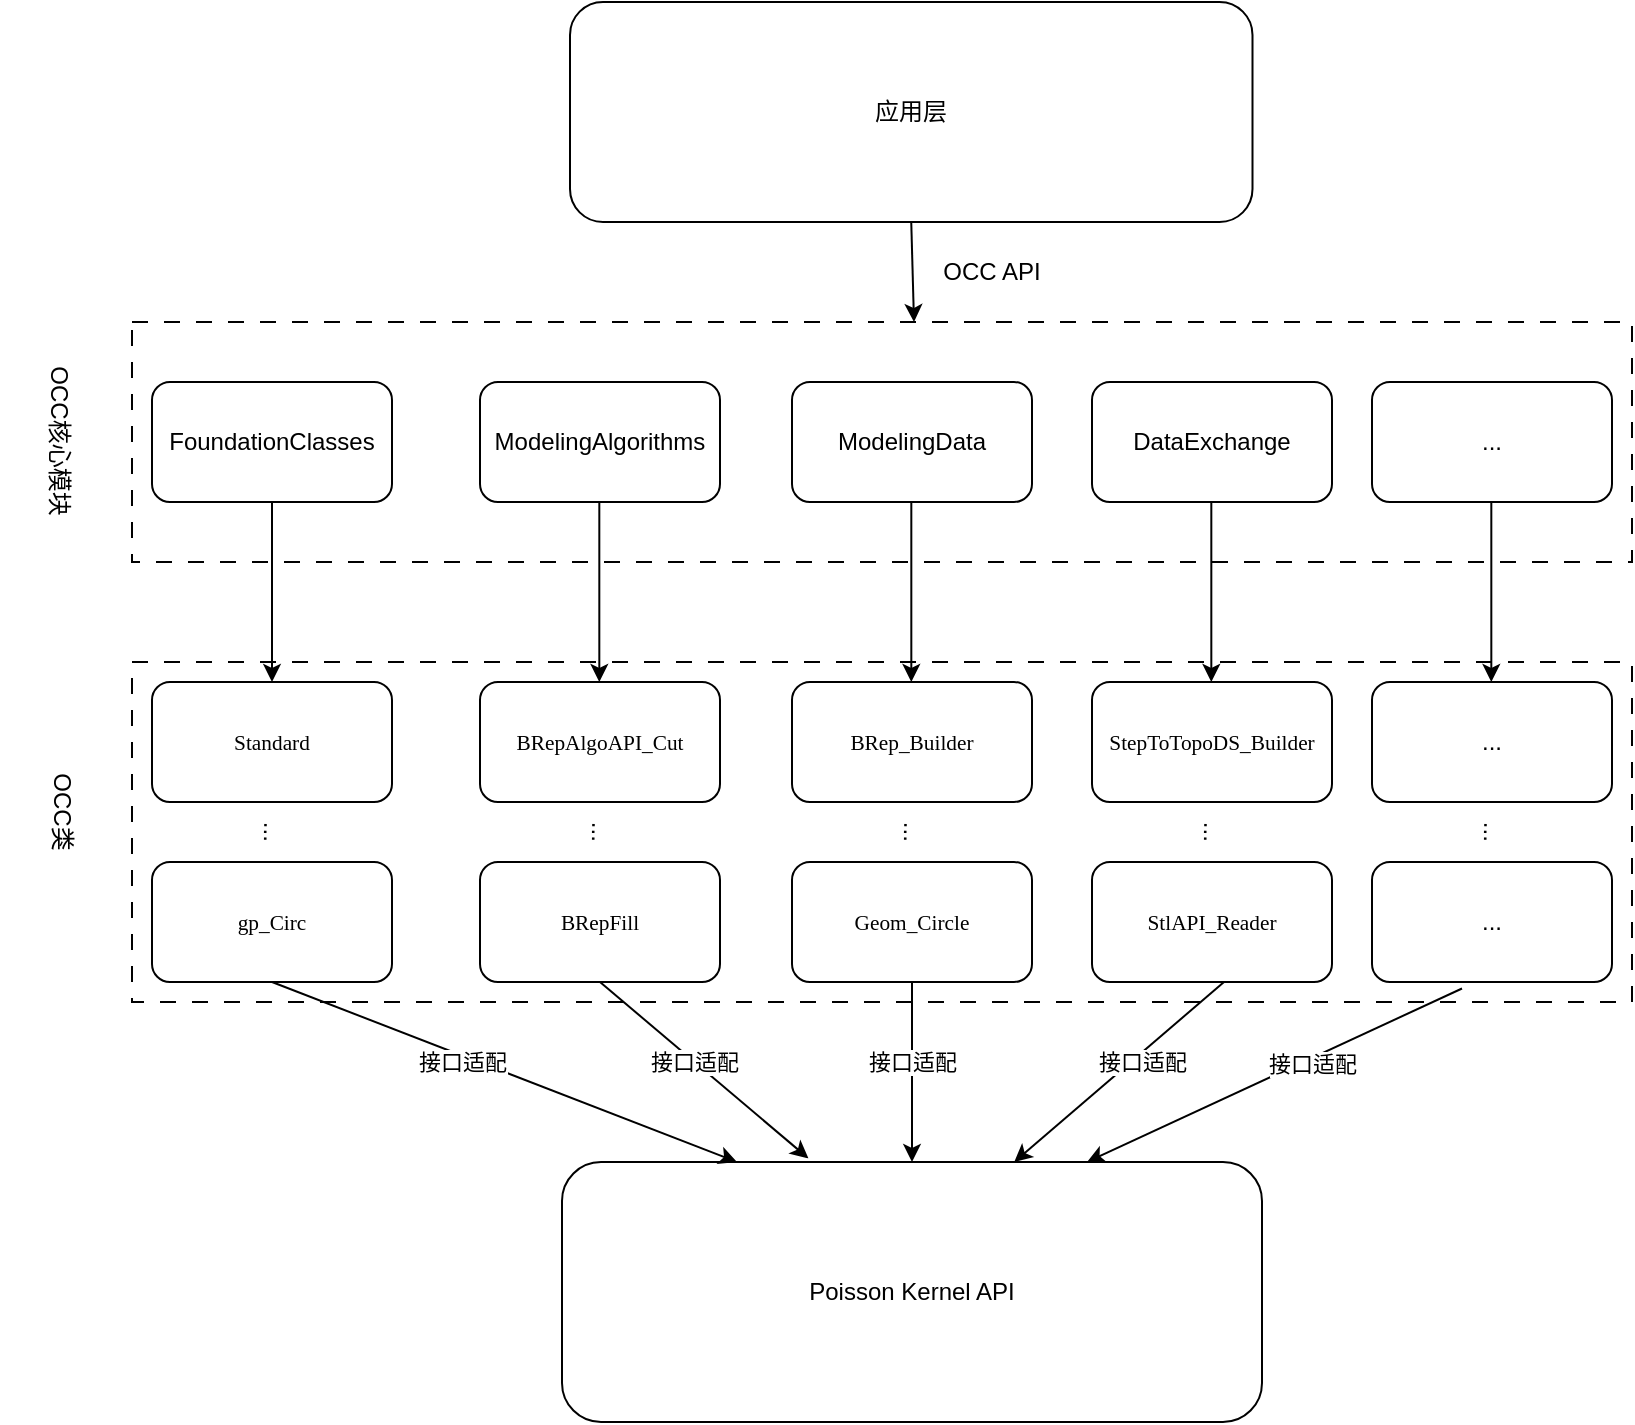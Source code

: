 <mxfile version="27.1.6">
  <diagram name="第 1 页" id="-Jot_FTXLTU7_rM7pEEb">
    <mxGraphModel dx="2246" dy="790" grid="1" gridSize="10" guides="1" tooltips="1" connect="1" arrows="1" fold="1" page="1" pageScale="1" pageWidth="827" pageHeight="1169" math="0" shadow="0">
      <root>
        <mxCell id="0" />
        <mxCell id="1" parent="0" />
        <mxCell id="_CBFMGF0btgLsgKTr3Lo-7" value="" style="rounded=0;whiteSpace=wrap;html=1;fillColor=none;dashed=1;dashPattern=8 8;" vertex="1" parent="1">
          <mxGeometry x="60" y="280" width="750" height="120" as="geometry" />
        </mxCell>
        <mxCell id="_CBFMGF0btgLsgKTr3Lo-1" value="FoundationClasses" style="rounded=1;whiteSpace=wrap;html=1;" vertex="1" parent="1">
          <mxGeometry x="70" y="310" width="120" height="60" as="geometry" />
        </mxCell>
        <mxCell id="_CBFMGF0btgLsgKTr3Lo-2" value="ModelingAlgorithms" style="rounded=1;whiteSpace=wrap;html=1;" vertex="1" parent="1">
          <mxGeometry x="234" y="310" width="120" height="60" as="geometry" />
        </mxCell>
        <mxCell id="_CBFMGF0btgLsgKTr3Lo-3" value="ModelingData" style="rounded=1;whiteSpace=wrap;html=1;" vertex="1" parent="1">
          <mxGeometry x="390" y="310" width="120" height="60" as="geometry" />
        </mxCell>
        <mxCell id="_CBFMGF0btgLsgKTr3Lo-4" value="DataExchange" style="rounded=1;whiteSpace=wrap;html=1;" vertex="1" parent="1">
          <mxGeometry x="540" y="310" width="120" height="60" as="geometry" />
        </mxCell>
        <mxCell id="_CBFMGF0btgLsgKTr3Lo-5" value="..." style="rounded=1;whiteSpace=wrap;html=1;" vertex="1" parent="1">
          <mxGeometry x="680" y="310" width="120" height="60" as="geometry" />
        </mxCell>
        <mxCell id="_CBFMGF0btgLsgKTr3Lo-8" value="OCC核心模块" style="text;html=1;align=center;verticalAlign=middle;whiteSpace=wrap;rounded=0;rotation=90;" vertex="1" parent="1">
          <mxGeometry x="-17.5" y="310" width="82.5" height="57.5" as="geometry" />
        </mxCell>
        <mxCell id="_CBFMGF0btgLsgKTr3Lo-10" value="Poisson Kernel API" style="rounded=1;whiteSpace=wrap;html=1;" vertex="1" parent="1">
          <mxGeometry x="275" y="700" width="350" height="130" as="geometry" />
        </mxCell>
        <mxCell id="_CBFMGF0btgLsgKTr3Lo-11" value="" style="rounded=0;whiteSpace=wrap;html=1;fillColor=none;dashed=1;dashPattern=8 8;" vertex="1" parent="1">
          <mxGeometry x="60" y="450" width="750" height="170" as="geometry" />
        </mxCell>
        <mxCell id="_CBFMGF0btgLsgKTr3Lo-12" value="OCC类" style="text;html=1;align=center;verticalAlign=middle;whiteSpace=wrap;rounded=0;rotation=90;" vertex="1" parent="1">
          <mxGeometry x="-15" y="510" width="80" height="30" as="geometry" />
        </mxCell>
        <mxCell id="_CBFMGF0btgLsgKTr3Lo-13" value="&lt;p class=&quot;MsoNormal&quot;&gt;&lt;span style=&quot;font-family: 宋体; font-size: 8pt;&quot;&gt;Standard&lt;/span&gt;&lt;/p&gt;" style="rounded=1;whiteSpace=wrap;html=1;" vertex="1" parent="1">
          <mxGeometry x="70" y="460" width="120" height="60" as="geometry" />
        </mxCell>
        <mxCell id="_CBFMGF0btgLsgKTr3Lo-14" value="&lt;p class=&quot;MsoNormal&quot;&gt;&lt;font face=&quot;宋体&quot;&gt;&lt;span style=&quot;font-size: 10.667px;&quot;&gt;gp_Circ&lt;/span&gt;&lt;/font&gt;&lt;/p&gt;" style="rounded=1;whiteSpace=wrap;html=1;" vertex="1" parent="1">
          <mxGeometry x="70" y="550" width="120" height="60" as="geometry" />
        </mxCell>
        <mxCell id="_CBFMGF0btgLsgKTr3Lo-16" value="&lt;p class=&quot;MsoNormal&quot;&gt;&lt;span style=&quot;font-family: 宋体; font-size: 8pt;&quot;&gt;BRepAlgoAPI_Cut&lt;/span&gt;&lt;/p&gt;" style="rounded=1;whiteSpace=wrap;html=1;" vertex="1" parent="1">
          <mxGeometry x="234" y="460" width="120" height="60" as="geometry" />
        </mxCell>
        <mxCell id="_CBFMGF0btgLsgKTr3Lo-17" value="&lt;p class=&quot;MsoNormal&quot;&gt;&lt;span style=&quot;font-family: 宋体; font-size: 10.667px;&quot;&gt;BRep_Builder&lt;/span&gt;&lt;/p&gt;" style="rounded=1;whiteSpace=wrap;html=1;" vertex="1" parent="1">
          <mxGeometry x="390" y="460" width="120" height="60" as="geometry" />
        </mxCell>
        <mxCell id="_CBFMGF0btgLsgKTr3Lo-19" value="&lt;p class=&quot;MsoNormal&quot;&gt;...&lt;/p&gt;" style="rounded=1;whiteSpace=wrap;html=1;" vertex="1" parent="1">
          <mxGeometry x="680" y="460" width="120" height="60" as="geometry" />
        </mxCell>
        <mxCell id="_CBFMGF0btgLsgKTr3Lo-20" value="&lt;p class=&quot;MsoNormal&quot;&gt;&lt;font face=&quot;宋体&quot;&gt;&lt;span style=&quot;font-size: 10.667px;&quot;&gt;StepToTopoDS_Builder&lt;/span&gt;&lt;/font&gt;&lt;/p&gt;" style="rounded=1;whiteSpace=wrap;html=1;" vertex="1" parent="1">
          <mxGeometry x="540" y="460" width="120" height="60" as="geometry" />
        </mxCell>
        <mxCell id="_CBFMGF0btgLsgKTr3Lo-21" value="..." style="text;html=1;align=center;verticalAlign=middle;whiteSpace=wrap;rounded=0;direction=north;rotation=91;" vertex="1" parent="1">
          <mxGeometry x="115" y="495" width="30" height="80" as="geometry" />
        </mxCell>
        <mxCell id="_CBFMGF0btgLsgKTr3Lo-26" value="..." style="text;html=1;align=center;verticalAlign=middle;whiteSpace=wrap;rounded=0;direction=north;rotation=91;" vertex="1" parent="1">
          <mxGeometry x="279" y="495" width="30" height="80" as="geometry" />
        </mxCell>
        <mxCell id="_CBFMGF0btgLsgKTr3Lo-27" value="&lt;p class=&quot;MsoNormal&quot;&gt;&lt;span style=&quot;font-family: 宋体; font-size: 8pt;&quot;&gt;BRepFill&lt;/span&gt;&lt;/p&gt;" style="rounded=1;whiteSpace=wrap;html=1;" vertex="1" parent="1">
          <mxGeometry x="234" y="550" width="120" height="60" as="geometry" />
        </mxCell>
        <mxCell id="_CBFMGF0btgLsgKTr3Lo-28" value="..." style="text;html=1;align=center;verticalAlign=middle;whiteSpace=wrap;rounded=0;direction=north;rotation=91;" vertex="1" parent="1">
          <mxGeometry x="435" y="495" width="30" height="80" as="geometry" />
        </mxCell>
        <mxCell id="_CBFMGF0btgLsgKTr3Lo-29" value="&lt;p class=&quot;MsoNormal&quot;&gt;&lt;span style=&quot;font-family: 宋体; font-size: 8pt;&quot;&gt;Geom_Circle&lt;/span&gt;&lt;/p&gt;" style="rounded=1;whiteSpace=wrap;html=1;" vertex="1" parent="1">
          <mxGeometry x="390" y="550" width="120" height="60" as="geometry" />
        </mxCell>
        <mxCell id="_CBFMGF0btgLsgKTr3Lo-30" value="..." style="text;html=1;align=center;verticalAlign=middle;whiteSpace=wrap;rounded=0;direction=north;rotation=91;" vertex="1" parent="1">
          <mxGeometry x="585" y="495" width="30" height="80" as="geometry" />
        </mxCell>
        <mxCell id="_CBFMGF0btgLsgKTr3Lo-31" value="&lt;p class=&quot;MsoNormal&quot;&gt;&lt;font face=&quot;宋体&quot;&gt;&lt;span style=&quot;font-size: 10.667px;&quot;&gt;StlAPI_Reader&lt;/span&gt;&lt;/font&gt;&lt;/p&gt;" style="rounded=1;whiteSpace=wrap;html=1;" vertex="1" parent="1">
          <mxGeometry x="540" y="550" width="120" height="60" as="geometry" />
        </mxCell>
        <mxCell id="_CBFMGF0btgLsgKTr3Lo-32" value="..." style="text;html=1;align=center;verticalAlign=middle;whiteSpace=wrap;rounded=0;direction=north;rotation=91;" vertex="1" parent="1">
          <mxGeometry x="725" y="495" width="30" height="80" as="geometry" />
        </mxCell>
        <mxCell id="_CBFMGF0btgLsgKTr3Lo-33" value="&lt;p class=&quot;MsoNormal&quot;&gt;...&lt;/p&gt;" style="rounded=1;whiteSpace=wrap;html=1;" vertex="1" parent="1">
          <mxGeometry x="680" y="550" width="120" height="60" as="geometry" />
        </mxCell>
        <mxCell id="_CBFMGF0btgLsgKTr3Lo-34" value="" style="endArrow=classic;html=1;rounded=0;exitX=0.5;exitY=1;exitDx=0;exitDy=0;entryX=0.25;entryY=0;entryDx=0;entryDy=0;" edge="1" parent="1" source="_CBFMGF0btgLsgKTr3Lo-14" target="_CBFMGF0btgLsgKTr3Lo-10">
          <mxGeometry width="50" height="50" relative="1" as="geometry">
            <mxPoint x="150" y="710" as="sourcePoint" />
            <mxPoint x="200" y="660" as="targetPoint" />
          </mxGeometry>
        </mxCell>
        <mxCell id="_CBFMGF0btgLsgKTr3Lo-52" value="接口适配" style="edgeLabel;html=1;align=center;verticalAlign=middle;resizable=0;points=[];" vertex="1" connectable="0" parent="_CBFMGF0btgLsgKTr3Lo-34">
          <mxGeometry x="-0.182" y="-1" relative="1" as="geometry">
            <mxPoint y="2" as="offset" />
          </mxGeometry>
        </mxCell>
        <mxCell id="_CBFMGF0btgLsgKTr3Lo-35" value="" style="endArrow=classic;html=1;rounded=0;exitX=0.5;exitY=1;exitDx=0;exitDy=0;entryX=0.352;entryY=-0.014;entryDx=0;entryDy=0;entryPerimeter=0;" edge="1" parent="1" source="_CBFMGF0btgLsgKTr3Lo-27" target="_CBFMGF0btgLsgKTr3Lo-10">
          <mxGeometry width="50" height="50" relative="1" as="geometry">
            <mxPoint x="250" y="650" as="sourcePoint" />
            <mxPoint x="447" y="730" as="targetPoint" />
          </mxGeometry>
        </mxCell>
        <mxCell id="_CBFMGF0btgLsgKTr3Lo-53" value="接口适配" style="edgeLabel;html=1;align=center;verticalAlign=middle;resizable=0;points=[];" vertex="1" connectable="0" parent="_CBFMGF0btgLsgKTr3Lo-35">
          <mxGeometry x="-0.315" y="1" relative="1" as="geometry">
            <mxPoint x="10" y="10" as="offset" />
          </mxGeometry>
        </mxCell>
        <mxCell id="_CBFMGF0btgLsgKTr3Lo-36" value="" style="endArrow=classic;html=1;rounded=0;exitX=0.5;exitY=1;exitDx=0;exitDy=0;entryX=0.5;entryY=0;entryDx=0;entryDy=0;" edge="1" parent="1" target="_CBFMGF0btgLsgKTr3Lo-10">
          <mxGeometry width="50" height="50" relative="1" as="geometry">
            <mxPoint x="450" y="610" as="sourcePoint" />
            <mxPoint x="518" y="688" as="targetPoint" />
          </mxGeometry>
        </mxCell>
        <mxCell id="_CBFMGF0btgLsgKTr3Lo-54" value="接口适配" style="edgeLabel;html=1;align=center;verticalAlign=middle;resizable=0;points=[];" vertex="1" connectable="0" parent="_CBFMGF0btgLsgKTr3Lo-36">
          <mxGeometry x="0.068" y="1" relative="1" as="geometry">
            <mxPoint x="-1" y="-8" as="offset" />
          </mxGeometry>
        </mxCell>
        <mxCell id="_CBFMGF0btgLsgKTr3Lo-37" value="" style="endArrow=classic;html=1;rounded=0;exitX=0.5;exitY=1;exitDx=0;exitDy=0;entryX=0.646;entryY=0;entryDx=0;entryDy=0;entryPerimeter=0;" edge="1" parent="1" target="_CBFMGF0btgLsgKTr3Lo-10">
          <mxGeometry width="50" height="50" relative="1" as="geometry">
            <mxPoint x="606" y="610" as="sourcePoint" />
            <mxPoint x="570" y="690" as="targetPoint" />
          </mxGeometry>
        </mxCell>
        <mxCell id="_CBFMGF0btgLsgKTr3Lo-55" value="接口适配" style="edgeLabel;html=1;align=center;verticalAlign=middle;resizable=0;points=[];" vertex="1" connectable="0" parent="_CBFMGF0btgLsgKTr3Lo-37">
          <mxGeometry x="-0.218" relative="1" as="geometry">
            <mxPoint y="5" as="offset" />
          </mxGeometry>
        </mxCell>
        <mxCell id="_CBFMGF0btgLsgKTr3Lo-38" value="" style="endArrow=classic;html=1;rounded=0;exitX=0.5;exitY=1;exitDx=0;exitDy=0;entryX=0.75;entryY=0;entryDx=0;entryDy=0;" edge="1" parent="1" target="_CBFMGF0btgLsgKTr3Lo-10">
          <mxGeometry width="50" height="50" relative="1" as="geometry">
            <mxPoint x="725" y="613.25" as="sourcePoint" />
            <mxPoint x="520.5" y="690" as="targetPoint" />
          </mxGeometry>
        </mxCell>
        <mxCell id="_CBFMGF0btgLsgKTr3Lo-56" value="接口适配" style="edgeLabel;html=1;align=center;verticalAlign=middle;resizable=0;points=[];" vertex="1" connectable="0" parent="_CBFMGF0btgLsgKTr3Lo-38">
          <mxGeometry x="-0.076" y="1" relative="1" as="geometry">
            <mxPoint x="11" y="-4" as="offset" />
          </mxGeometry>
        </mxCell>
        <mxCell id="_CBFMGF0btgLsgKTr3Lo-39" value="" style="endArrow=classic;html=1;rounded=0;exitX=0.5;exitY=1;exitDx=0;exitDy=0;" edge="1" parent="1" source="_CBFMGF0btgLsgKTr3Lo-1" target="_CBFMGF0btgLsgKTr3Lo-13">
          <mxGeometry width="50" height="50" relative="1" as="geometry">
            <mxPoint x="400" y="570" as="sourcePoint" />
            <mxPoint x="450" y="520" as="targetPoint" />
          </mxGeometry>
        </mxCell>
        <mxCell id="_CBFMGF0btgLsgKTr3Lo-40" value="" style="endArrow=classic;html=1;rounded=0;exitX=0.5;exitY=1;exitDx=0;exitDy=0;" edge="1" parent="1">
          <mxGeometry width="50" height="50" relative="1" as="geometry">
            <mxPoint x="293.66" y="370" as="sourcePoint" />
            <mxPoint x="293.66" y="460" as="targetPoint" />
          </mxGeometry>
        </mxCell>
        <mxCell id="_CBFMGF0btgLsgKTr3Lo-41" value="" style="endArrow=classic;html=1;rounded=0;exitX=0.5;exitY=1;exitDx=0;exitDy=0;" edge="1" parent="1">
          <mxGeometry width="50" height="50" relative="1" as="geometry">
            <mxPoint x="449.66" y="370" as="sourcePoint" />
            <mxPoint x="449.66" y="460" as="targetPoint" />
          </mxGeometry>
        </mxCell>
        <mxCell id="_CBFMGF0btgLsgKTr3Lo-42" value="" style="endArrow=classic;html=1;rounded=0;exitX=0.5;exitY=1;exitDx=0;exitDy=0;" edge="1" parent="1">
          <mxGeometry width="50" height="50" relative="1" as="geometry">
            <mxPoint x="599.66" y="370" as="sourcePoint" />
            <mxPoint x="599.66" y="460" as="targetPoint" />
          </mxGeometry>
        </mxCell>
        <mxCell id="_CBFMGF0btgLsgKTr3Lo-43" value="" style="endArrow=classic;html=1;rounded=0;exitX=0.5;exitY=1;exitDx=0;exitDy=0;" edge="1" parent="1">
          <mxGeometry width="50" height="50" relative="1" as="geometry">
            <mxPoint x="739.66" y="370" as="sourcePoint" />
            <mxPoint x="739.66" y="460" as="targetPoint" />
          </mxGeometry>
        </mxCell>
        <mxCell id="_CBFMGF0btgLsgKTr3Lo-46" value="" style="endArrow=classic;html=1;rounded=0;exitX=0.5;exitY=1;exitDx=0;exitDy=0;" edge="1" parent="1" source="_CBFMGF0btgLsgKTr3Lo-48">
          <mxGeometry width="50" height="50" relative="1" as="geometry">
            <mxPoint x="449.63" y="234.0" as="sourcePoint" />
            <mxPoint x="451" y="280" as="targetPoint" />
          </mxGeometry>
        </mxCell>
        <mxCell id="_CBFMGF0btgLsgKTr3Lo-47" value="OCC API" style="text;html=1;align=center;verticalAlign=middle;whiteSpace=wrap;rounded=0;" vertex="1" parent="1">
          <mxGeometry x="460" y="240" width="60" height="30" as="geometry" />
        </mxCell>
        <mxCell id="_CBFMGF0btgLsgKTr3Lo-48" value="应用层" style="rounded=1;whiteSpace=wrap;html=1;" vertex="1" parent="1">
          <mxGeometry x="279" y="120" width="341.25" height="110" as="geometry" />
        </mxCell>
      </root>
    </mxGraphModel>
  </diagram>
</mxfile>
